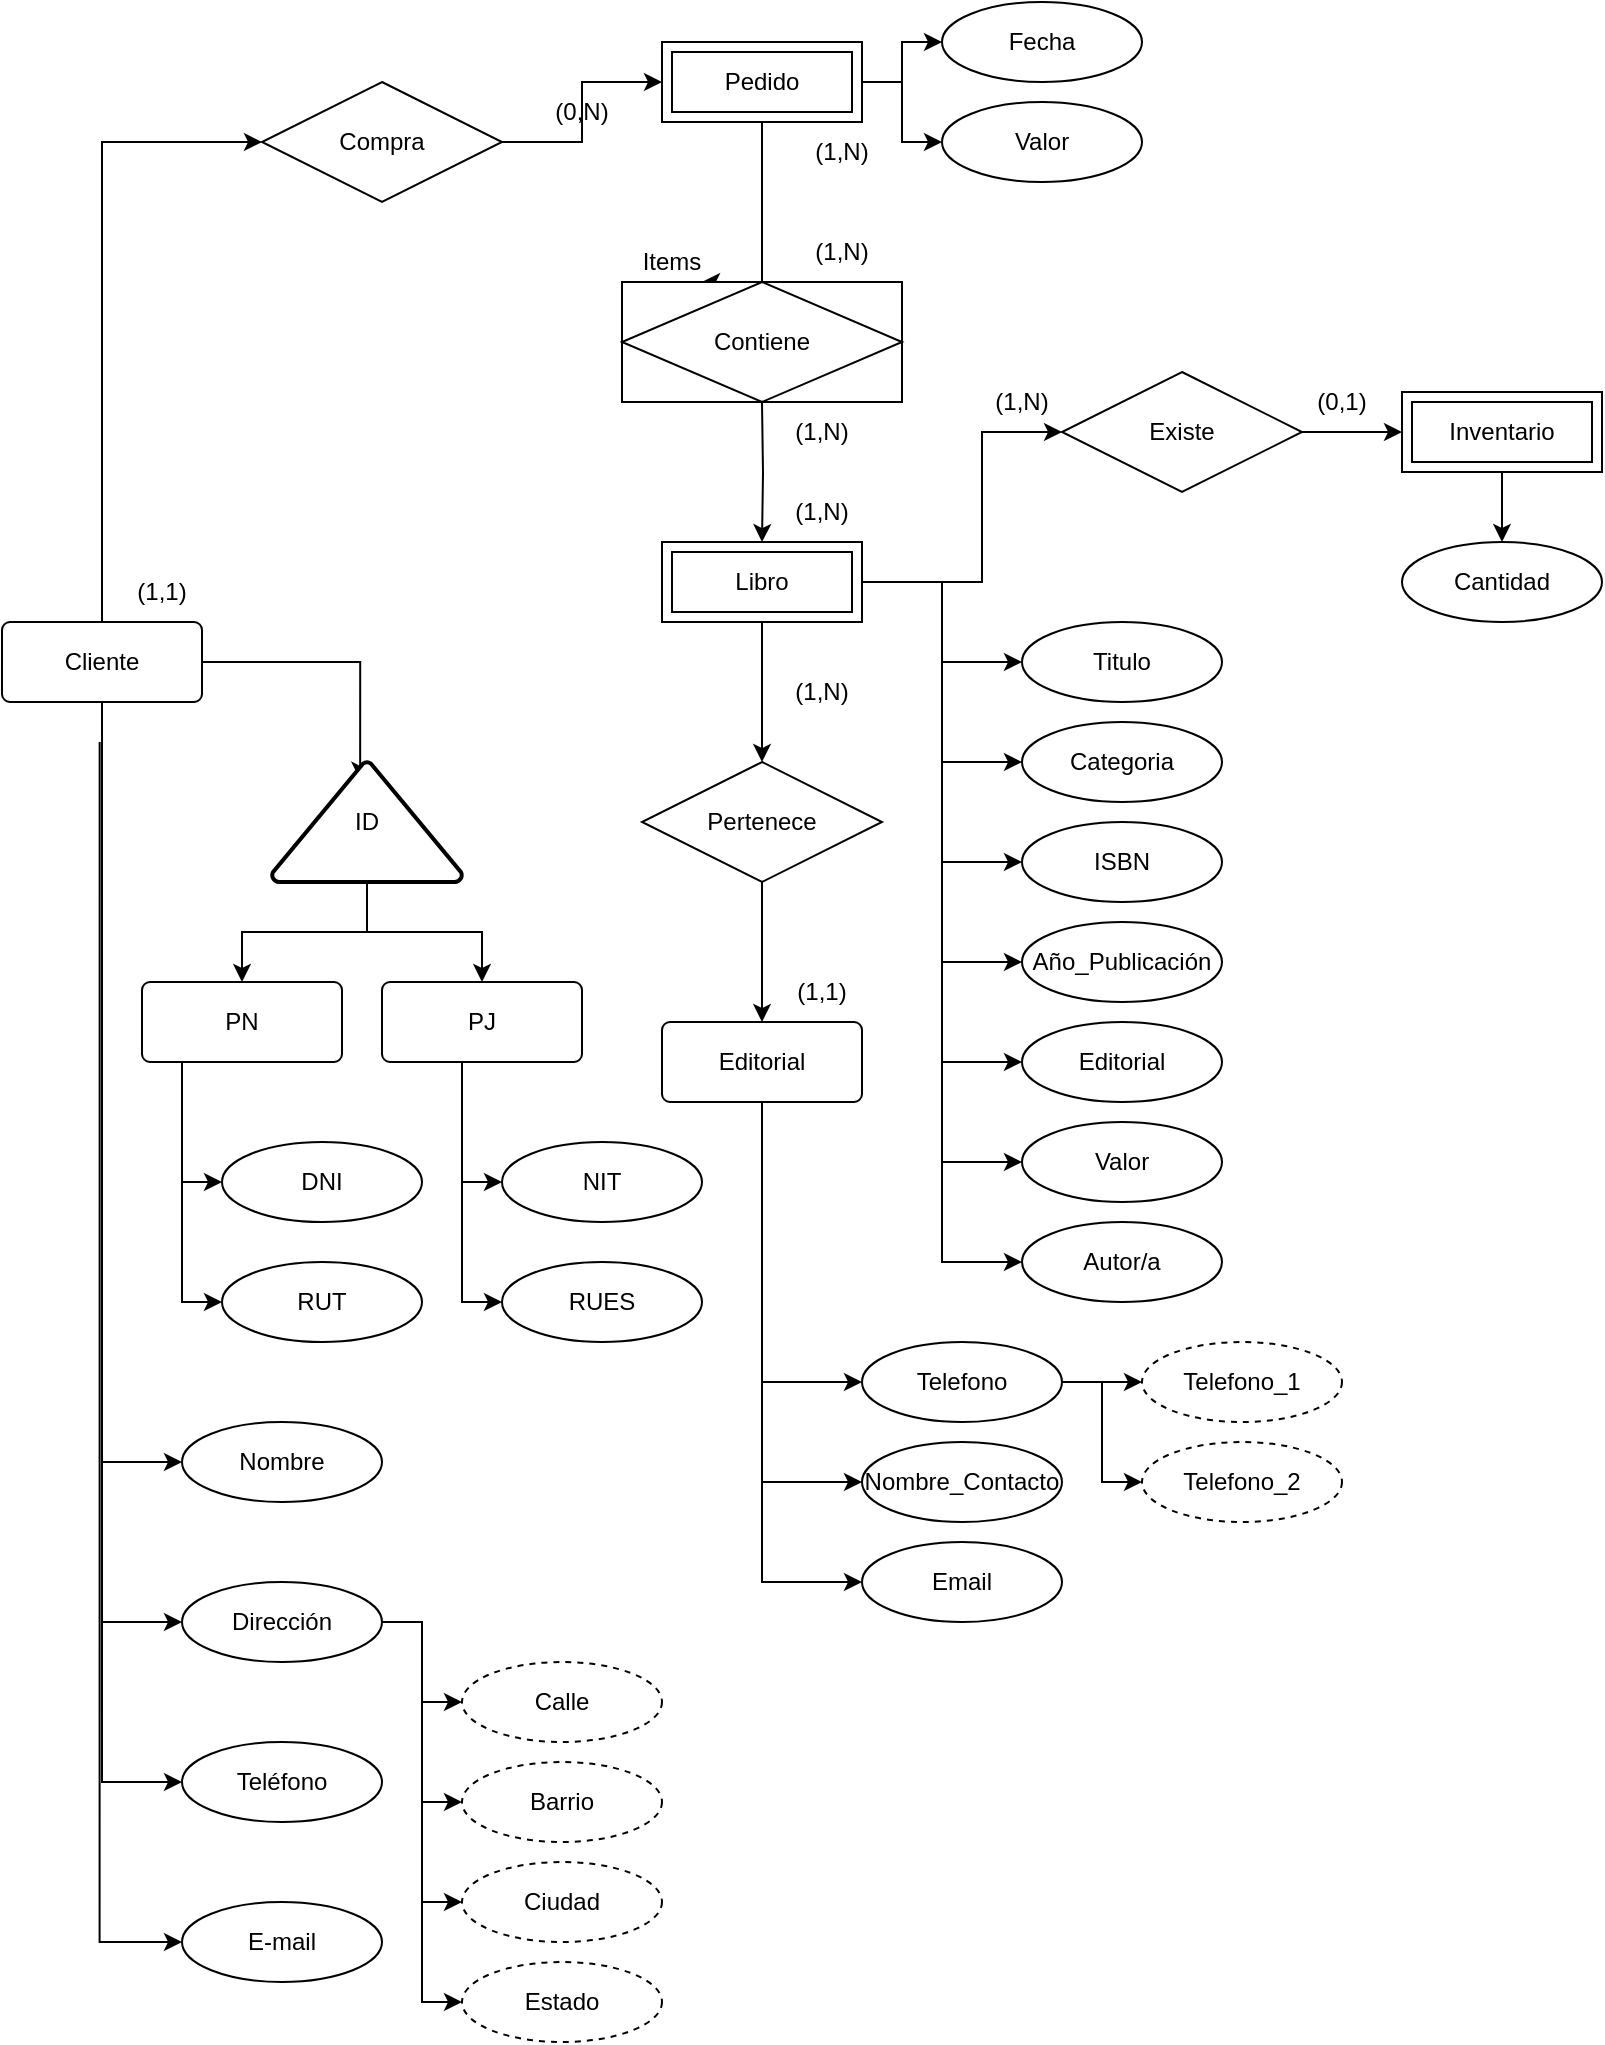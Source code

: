 <mxfile version="26.2.14">
  <diagram name="Página-1" id="OLn8vRMohXvubUvZaAsE">
    <mxGraphModel dx="1226" dy="733" grid="1" gridSize="10" guides="1" tooltips="1" connect="1" arrows="1" fold="1" page="1" pageScale="1" pageWidth="827" pageHeight="1169" math="0" shadow="0">
      <root>
        <mxCell id="0" />
        <mxCell id="1" parent="0" />
        <mxCell id="7Fdn9_1kDD7aw7KvLnDt-8" value="" style="edgeStyle=orthogonalEdgeStyle;rounded=0;orthogonalLoop=1;jettySize=auto;html=1;exitX=0.5;exitY=0;exitDx=0;exitDy=0;" parent="1" target="7Fdn9_1kDD7aw7KvLnDt-6" edge="1">
          <mxGeometry relative="1" as="geometry">
            <mxPoint x="30" y="319.94" as="sourcePoint" />
            <mxPoint x="90.118" y="79.999" as="targetPoint" />
            <Array as="points">
              <mxPoint x="60" y="320" />
              <mxPoint x="60" y="80" />
            </Array>
          </mxGeometry>
        </mxCell>
        <mxCell id="ZJ7O9cxaeD2Jd0CNXLAg-9" value="" style="edgeStyle=orthogonalEdgeStyle;rounded=0;orthogonalLoop=1;jettySize=auto;html=1;entryX=0;entryY=0.5;entryDx=0;entryDy=0;" edge="1" parent="1" source="7Fdn9_1kDD7aw7KvLnDt-1" target="ZJ7O9cxaeD2Jd0CNXLAg-50">
          <mxGeometry relative="1" as="geometry">
            <mxPoint x="90.0" y="680.059" as="targetPoint" />
            <Array as="points">
              <mxPoint x="60" y="740" />
            </Array>
          </mxGeometry>
        </mxCell>
        <mxCell id="ZJ7O9cxaeD2Jd0CNXLAg-16" style="edgeStyle=orthogonalEdgeStyle;rounded=0;orthogonalLoop=1;jettySize=auto;html=1;entryX=0;entryY=0.5;entryDx=0;entryDy=0;" edge="1" parent="1" target="ZJ7O9cxaeD2Jd0CNXLAg-51">
          <mxGeometry relative="1" as="geometry">
            <mxPoint x="50" y="359.94" as="sourcePoint" />
            <mxPoint x="90.0" y="760.059" as="targetPoint" />
            <Array as="points">
              <mxPoint x="60" y="360" />
              <mxPoint x="60" y="820" />
            </Array>
          </mxGeometry>
        </mxCell>
        <mxCell id="ZJ7O9cxaeD2Jd0CNXLAg-17" style="edgeStyle=orthogonalEdgeStyle;rounded=0;orthogonalLoop=1;jettySize=auto;html=1;entryX=0;entryY=0.5;entryDx=0;entryDy=0;" edge="1" parent="1" source="7Fdn9_1kDD7aw7KvLnDt-1" target="ZJ7O9cxaeD2Jd0CNXLAg-52">
          <mxGeometry relative="1" as="geometry">
            <mxPoint x="90.0" y="845" as="targetPoint" />
            <Array as="points">
              <mxPoint x="60" y="900" />
            </Array>
          </mxGeometry>
        </mxCell>
        <mxCell id="ZJ7O9cxaeD2Jd0CNXLAg-19" style="edgeStyle=orthogonalEdgeStyle;rounded=0;orthogonalLoop=1;jettySize=auto;html=1;entryX=0;entryY=0.5;entryDx=0;entryDy=0;" edge="1" parent="1" target="ZJ7O9cxaeD2Jd0CNXLAg-53">
          <mxGeometry relative="1" as="geometry">
            <mxPoint x="58.83" y="380" as="sourcePoint" />
            <mxPoint x="110" y="940" as="targetPoint" />
            <Array as="points">
              <mxPoint x="59" y="980" />
            </Array>
          </mxGeometry>
        </mxCell>
        <mxCell id="ZJ7O9cxaeD2Jd0CNXLAg-41" style="edgeStyle=orthogonalEdgeStyle;rounded=0;orthogonalLoop=1;jettySize=auto;html=1;entryX=0.464;entryY=0.148;entryDx=0;entryDy=0;entryPerimeter=0;" edge="1" parent="1" source="7Fdn9_1kDD7aw7KvLnDt-1" target="ZJ7O9cxaeD2Jd0CNXLAg-40">
          <mxGeometry relative="1" as="geometry">
            <mxPoint x="160" y="370" as="targetPoint" />
          </mxGeometry>
        </mxCell>
        <mxCell id="7Fdn9_1kDD7aw7KvLnDt-1" value="Cliente" style="rounded=1;arcSize=10;whiteSpace=wrap;html=1;align=center;" parent="1" vertex="1">
          <mxGeometry x="10" y="320" width="100" height="40" as="geometry" />
        </mxCell>
        <mxCell id="ZJ7O9cxaeD2Jd0CNXLAg-109" style="edgeStyle=orthogonalEdgeStyle;rounded=0;orthogonalLoop=1;jettySize=auto;html=1;entryX=0;entryY=0.5;entryDx=0;entryDy=0;" edge="1" parent="1" source="7Fdn9_1kDD7aw7KvLnDt-2" target="ZJ7O9cxaeD2Jd0CNXLAg-104">
          <mxGeometry relative="1" as="geometry" />
        </mxCell>
        <mxCell id="ZJ7O9cxaeD2Jd0CNXLAg-110" style="edgeStyle=orthogonalEdgeStyle;rounded=0;orthogonalLoop=1;jettySize=auto;html=1;entryX=0;entryY=0.5;entryDx=0;entryDy=0;" edge="1" parent="1" source="7Fdn9_1kDD7aw7KvLnDt-2" target="ZJ7O9cxaeD2Jd0CNXLAg-105">
          <mxGeometry relative="1" as="geometry" />
        </mxCell>
        <mxCell id="ZJ7O9cxaeD2Jd0CNXLAg-111" style="edgeStyle=orthogonalEdgeStyle;rounded=0;orthogonalLoop=1;jettySize=auto;html=1;entryX=0;entryY=0.5;entryDx=0;entryDy=0;" edge="1" parent="1" source="7Fdn9_1kDD7aw7KvLnDt-2" target="ZJ7O9cxaeD2Jd0CNXLAg-106">
          <mxGeometry relative="1" as="geometry" />
        </mxCell>
        <mxCell id="7Fdn9_1kDD7aw7KvLnDt-2" value="Editorial" style="rounded=1;arcSize=10;whiteSpace=wrap;html=1;align=center;" parent="1" vertex="1">
          <mxGeometry x="340" y="520" width="100" height="40" as="geometry" />
        </mxCell>
        <mxCell id="7Fdn9_1kDD7aw7KvLnDt-16" value="" style="edgeStyle=orthogonalEdgeStyle;rounded=0;orthogonalLoop=1;jettySize=auto;html=1;" parent="1" source="7Fdn9_1kDD7aw7KvLnDt-3" edge="1">
          <mxGeometry relative="1" as="geometry">
            <mxPoint x="360" y="150" as="targetPoint" />
            <Array as="points">
              <mxPoint x="390" y="150" />
            </Array>
          </mxGeometry>
        </mxCell>
        <mxCell id="ZJ7O9cxaeD2Jd0CNXLAg-73" style="edgeStyle=orthogonalEdgeStyle;rounded=0;orthogonalLoop=1;jettySize=auto;html=1;" edge="1" parent="1" source="7Fdn9_1kDD7aw7KvLnDt-3" target="ZJ7O9cxaeD2Jd0CNXLAg-71">
          <mxGeometry relative="1" as="geometry" />
        </mxCell>
        <mxCell id="ZJ7O9cxaeD2Jd0CNXLAg-74" style="edgeStyle=orthogonalEdgeStyle;rounded=0;orthogonalLoop=1;jettySize=auto;html=1;entryX=0;entryY=0.5;entryDx=0;entryDy=0;" edge="1" parent="1" source="7Fdn9_1kDD7aw7KvLnDt-3" target="ZJ7O9cxaeD2Jd0CNXLAg-72">
          <mxGeometry relative="1" as="geometry" />
        </mxCell>
        <mxCell id="7Fdn9_1kDD7aw7KvLnDt-3" value="Pedido" style="shape=ext;margin=3;double=1;whiteSpace=wrap;html=1;align=center;" parent="1" vertex="1">
          <mxGeometry x="340" y="30" width="100" height="40" as="geometry" />
        </mxCell>
        <mxCell id="7Fdn9_1kDD7aw7KvLnDt-20" value="" style="edgeStyle=orthogonalEdgeStyle;rounded=0;orthogonalLoop=1;jettySize=auto;html=1;" parent="1" source="7Fdn9_1kDD7aw7KvLnDt-4" target="7Fdn9_1kDD7aw7KvLnDt-19" edge="1">
          <mxGeometry relative="1" as="geometry" />
        </mxCell>
        <mxCell id="ZJ7O9cxaeD2Jd0CNXLAg-79" style="edgeStyle=orthogonalEdgeStyle;rounded=0;orthogonalLoop=1;jettySize=auto;html=1;entryX=0;entryY=0.5;entryDx=0;entryDy=0;" edge="1" parent="1" source="7Fdn9_1kDD7aw7KvLnDt-4" target="7Fdn9_1kDD7aw7KvLnDt-24">
          <mxGeometry relative="1" as="geometry">
            <Array as="points">
              <mxPoint x="500" y="300" />
              <mxPoint x="500" y="225" />
            </Array>
          </mxGeometry>
        </mxCell>
        <mxCell id="ZJ7O9cxaeD2Jd0CNXLAg-91" style="edgeStyle=orthogonalEdgeStyle;rounded=0;orthogonalLoop=1;jettySize=auto;html=1;" edge="1" parent="1" source="7Fdn9_1kDD7aw7KvLnDt-4" target="ZJ7O9cxaeD2Jd0CNXLAg-90">
          <mxGeometry relative="1" as="geometry">
            <Array as="points">
              <mxPoint x="480" y="300" />
              <mxPoint x="480" y="340" />
            </Array>
          </mxGeometry>
        </mxCell>
        <mxCell id="ZJ7O9cxaeD2Jd0CNXLAg-93" style="edgeStyle=orthogonalEdgeStyle;rounded=0;orthogonalLoop=1;jettySize=auto;html=1;entryX=0;entryY=0.5;entryDx=0;entryDy=0;" edge="1" parent="1" source="7Fdn9_1kDD7aw7KvLnDt-4" target="ZJ7O9cxaeD2Jd0CNXLAg-92">
          <mxGeometry relative="1" as="geometry" />
        </mxCell>
        <mxCell id="ZJ7O9cxaeD2Jd0CNXLAg-95" style="edgeStyle=orthogonalEdgeStyle;rounded=0;orthogonalLoop=1;jettySize=auto;html=1;entryX=0;entryY=0.5;entryDx=0;entryDy=0;" edge="1" parent="1" source="7Fdn9_1kDD7aw7KvLnDt-4" target="ZJ7O9cxaeD2Jd0CNXLAg-94">
          <mxGeometry relative="1" as="geometry" />
        </mxCell>
        <mxCell id="ZJ7O9cxaeD2Jd0CNXLAg-97" style="edgeStyle=orthogonalEdgeStyle;rounded=0;orthogonalLoop=1;jettySize=auto;html=1;entryX=0;entryY=0.5;entryDx=0;entryDy=0;" edge="1" parent="1" source="7Fdn9_1kDD7aw7KvLnDt-4" target="ZJ7O9cxaeD2Jd0CNXLAg-96">
          <mxGeometry relative="1" as="geometry" />
        </mxCell>
        <mxCell id="ZJ7O9cxaeD2Jd0CNXLAg-101" style="edgeStyle=orthogonalEdgeStyle;rounded=0;orthogonalLoop=1;jettySize=auto;html=1;entryX=0;entryY=0.5;entryDx=0;entryDy=0;" edge="1" parent="1" source="7Fdn9_1kDD7aw7KvLnDt-4" target="ZJ7O9cxaeD2Jd0CNXLAg-99">
          <mxGeometry relative="1" as="geometry" />
        </mxCell>
        <mxCell id="ZJ7O9cxaeD2Jd0CNXLAg-102" style="edgeStyle=orthogonalEdgeStyle;rounded=0;orthogonalLoop=1;jettySize=auto;html=1;entryX=0;entryY=0.5;entryDx=0;entryDy=0;" edge="1" parent="1" source="7Fdn9_1kDD7aw7KvLnDt-4" target="ZJ7O9cxaeD2Jd0CNXLAg-100">
          <mxGeometry relative="1" as="geometry" />
        </mxCell>
        <mxCell id="ZJ7O9cxaeD2Jd0CNXLAg-103" style="edgeStyle=orthogonalEdgeStyle;rounded=0;orthogonalLoop=1;jettySize=auto;html=1;entryX=0;entryY=0.5;entryDx=0;entryDy=0;" edge="1" parent="1" source="7Fdn9_1kDD7aw7KvLnDt-4" target="ZJ7O9cxaeD2Jd0CNXLAg-98">
          <mxGeometry relative="1" as="geometry" />
        </mxCell>
        <mxCell id="7Fdn9_1kDD7aw7KvLnDt-4" value="Libro" style="shape=ext;margin=3;double=1;whiteSpace=wrap;html=1;align=center;" parent="1" vertex="1">
          <mxGeometry x="340" y="280" width="100" height="40" as="geometry" />
        </mxCell>
        <mxCell id="ZJ7O9cxaeD2Jd0CNXLAg-88" value="" style="edgeStyle=orthogonalEdgeStyle;rounded=0;orthogonalLoop=1;jettySize=auto;html=1;" edge="1" parent="1" source="7Fdn9_1kDD7aw7KvLnDt-5" target="ZJ7O9cxaeD2Jd0CNXLAg-75">
          <mxGeometry relative="1" as="geometry" />
        </mxCell>
        <mxCell id="7Fdn9_1kDD7aw7KvLnDt-5" value="Inventario" style="shape=ext;margin=3;double=1;whiteSpace=wrap;html=1;align=center;" parent="1" vertex="1">
          <mxGeometry x="710" y="205" width="100" height="40" as="geometry" />
        </mxCell>
        <mxCell id="7Fdn9_1kDD7aw7KvLnDt-9" value="" style="edgeStyle=orthogonalEdgeStyle;rounded=0;orthogonalLoop=1;jettySize=auto;html=1;" parent="1" source="7Fdn9_1kDD7aw7KvLnDt-6" target="7Fdn9_1kDD7aw7KvLnDt-3" edge="1">
          <mxGeometry relative="1" as="geometry" />
        </mxCell>
        <mxCell id="7Fdn9_1kDD7aw7KvLnDt-6" value="Compra" style="shape=rhombus;perimeter=rhombusPerimeter;whiteSpace=wrap;html=1;align=center;" parent="1" vertex="1">
          <mxGeometry x="140" y="50" width="120" height="60" as="geometry" />
        </mxCell>
        <mxCell id="7Fdn9_1kDD7aw7KvLnDt-10" value="(1,1)" style="text;html=1;align=center;verticalAlign=middle;whiteSpace=wrap;rounded=0;" parent="1" vertex="1">
          <mxGeometry x="60" y="290" width="60" height="30" as="geometry" />
        </mxCell>
        <mxCell id="7Fdn9_1kDD7aw7KvLnDt-11" value="(0,N)" style="text;html=1;align=center;verticalAlign=middle;whiteSpace=wrap;rounded=0;" parent="1" vertex="1">
          <mxGeometry x="270" y="50" width="60" height="30" as="geometry" />
        </mxCell>
        <mxCell id="7Fdn9_1kDD7aw7KvLnDt-17" value="" style="edgeStyle=orthogonalEdgeStyle;rounded=0;orthogonalLoop=1;jettySize=auto;html=1;" parent="1" target="7Fdn9_1kDD7aw7KvLnDt-4" edge="1">
          <mxGeometry relative="1" as="geometry">
            <mxPoint x="390" y="210" as="sourcePoint" />
          </mxGeometry>
        </mxCell>
        <mxCell id="7Fdn9_1kDD7aw7KvLnDt-14" value="(1,N)" style="text;html=1;align=center;verticalAlign=middle;whiteSpace=wrap;rounded=0;" parent="1" vertex="1">
          <mxGeometry x="400" y="70" width="60" height="30" as="geometry" />
        </mxCell>
        <mxCell id="7Fdn9_1kDD7aw7KvLnDt-18" value="(1,N)" style="text;html=1;align=center;verticalAlign=middle;whiteSpace=wrap;rounded=0;" parent="1" vertex="1">
          <mxGeometry x="390" y="250" width="60" height="30" as="geometry" />
        </mxCell>
        <mxCell id="7Fdn9_1kDD7aw7KvLnDt-21" value="" style="edgeStyle=orthogonalEdgeStyle;rounded=0;orthogonalLoop=1;jettySize=auto;html=1;" parent="1" source="7Fdn9_1kDD7aw7KvLnDt-19" target="7Fdn9_1kDD7aw7KvLnDt-2" edge="1">
          <mxGeometry relative="1" as="geometry" />
        </mxCell>
        <mxCell id="7Fdn9_1kDD7aw7KvLnDt-19" value="Pertenece" style="shape=rhombus;perimeter=rhombusPerimeter;whiteSpace=wrap;html=1;align=center;" parent="1" vertex="1">
          <mxGeometry x="330" y="390" width="120" height="60" as="geometry" />
        </mxCell>
        <mxCell id="7Fdn9_1kDD7aw7KvLnDt-22" value="(1,N)" style="text;html=1;align=center;verticalAlign=middle;whiteSpace=wrap;rounded=0;" parent="1" vertex="1">
          <mxGeometry x="390" y="340" width="60" height="30" as="geometry" />
        </mxCell>
        <mxCell id="7Fdn9_1kDD7aw7KvLnDt-23" value="(1,1)" style="text;html=1;align=center;verticalAlign=middle;whiteSpace=wrap;rounded=0;" parent="1" vertex="1">
          <mxGeometry x="390" y="490" width="60" height="30" as="geometry" />
        </mxCell>
        <mxCell id="ZJ7O9cxaeD2Jd0CNXLAg-77" style="edgeStyle=orthogonalEdgeStyle;rounded=0;orthogonalLoop=1;jettySize=auto;html=1;" edge="1" parent="1" source="7Fdn9_1kDD7aw7KvLnDt-24" target="7Fdn9_1kDD7aw7KvLnDt-5">
          <mxGeometry relative="1" as="geometry">
            <mxPoint x="710" y="225" as="targetPoint" />
          </mxGeometry>
        </mxCell>
        <mxCell id="7Fdn9_1kDD7aw7KvLnDt-24" value="Existe" style="shape=rhombus;perimeter=rhombusPerimeter;whiteSpace=wrap;html=1;align=center;" parent="1" vertex="1">
          <mxGeometry x="540" y="195" width="120" height="60" as="geometry" />
        </mxCell>
        <mxCell id="7Fdn9_1kDD7aw7KvLnDt-27" value="(1,N)" style="text;html=1;align=center;verticalAlign=middle;whiteSpace=wrap;rounded=0;" parent="1" vertex="1">
          <mxGeometry x="490" y="195" width="60" height="30" as="geometry" />
        </mxCell>
        <mxCell id="7Fdn9_1kDD7aw7KvLnDt-28" value="(0,1)" style="text;html=1;align=center;verticalAlign=middle;whiteSpace=wrap;rounded=0;" parent="1" vertex="1">
          <mxGeometry x="650" y="195" width="60" height="30" as="geometry" />
        </mxCell>
        <mxCell id="ZJ7O9cxaeD2Jd0CNXLAg-1" value="Contiene" style="shape=associativeEntity;whiteSpace=wrap;html=1;align=center;" vertex="1" parent="1">
          <mxGeometry x="320" y="150" width="140" height="60" as="geometry" />
        </mxCell>
        <mxCell id="ZJ7O9cxaeD2Jd0CNXLAg-2" value="Items" style="text;html=1;align=center;verticalAlign=middle;whiteSpace=wrap;rounded=0;" vertex="1" parent="1">
          <mxGeometry x="320" y="130" width="50" height="20" as="geometry" />
        </mxCell>
        <mxCell id="ZJ7O9cxaeD2Jd0CNXLAg-4" value="(1,N)" style="text;html=1;align=center;verticalAlign=middle;whiteSpace=wrap;rounded=0;" vertex="1" parent="1">
          <mxGeometry x="400" y="120" width="60" height="30" as="geometry" />
        </mxCell>
        <mxCell id="ZJ7O9cxaeD2Jd0CNXLAg-5" value="(1,N)" style="text;html=1;align=center;verticalAlign=middle;whiteSpace=wrap;rounded=0;" vertex="1" parent="1">
          <mxGeometry x="390" y="210" width="60" height="30" as="geometry" />
        </mxCell>
        <mxCell id="ZJ7O9cxaeD2Jd0CNXLAg-45" style="edgeStyle=orthogonalEdgeStyle;rounded=0;orthogonalLoop=1;jettySize=auto;html=1;entryX=0.5;entryY=0;entryDx=0;entryDy=0;" edge="1" parent="1" source="ZJ7O9cxaeD2Jd0CNXLAg-40" target="ZJ7O9cxaeD2Jd0CNXLAg-43">
          <mxGeometry relative="1" as="geometry" />
        </mxCell>
        <mxCell id="ZJ7O9cxaeD2Jd0CNXLAg-46" style="edgeStyle=orthogonalEdgeStyle;rounded=0;orthogonalLoop=1;jettySize=auto;html=1;" edge="1" parent="1" source="ZJ7O9cxaeD2Jd0CNXLAg-40" target="ZJ7O9cxaeD2Jd0CNXLAg-44">
          <mxGeometry relative="1" as="geometry" />
        </mxCell>
        <mxCell id="ZJ7O9cxaeD2Jd0CNXLAg-40" value="ID" style="strokeWidth=2;html=1;shape=mxgraph.flowchart.extract_or_measurement;whiteSpace=wrap;" vertex="1" parent="1">
          <mxGeometry x="145" y="390" width="95" height="60" as="geometry" />
        </mxCell>
        <mxCell id="ZJ7O9cxaeD2Jd0CNXLAg-59" style="edgeStyle=orthogonalEdgeStyle;rounded=0;orthogonalLoop=1;jettySize=auto;html=1;" edge="1" parent="1" source="ZJ7O9cxaeD2Jd0CNXLAg-43" target="ZJ7O9cxaeD2Jd0CNXLAg-54">
          <mxGeometry relative="1" as="geometry">
            <Array as="points">
              <mxPoint x="100" y="590" />
              <mxPoint x="100" y="590" />
            </Array>
          </mxGeometry>
        </mxCell>
        <mxCell id="ZJ7O9cxaeD2Jd0CNXLAg-60" style="edgeStyle=orthogonalEdgeStyle;rounded=0;orthogonalLoop=1;jettySize=auto;html=1;entryX=0;entryY=0.5;entryDx=0;entryDy=0;" edge="1" parent="1" source="ZJ7O9cxaeD2Jd0CNXLAg-43" target="ZJ7O9cxaeD2Jd0CNXLAg-55">
          <mxGeometry relative="1" as="geometry">
            <Array as="points">
              <mxPoint x="100" y="660" />
            </Array>
          </mxGeometry>
        </mxCell>
        <mxCell id="ZJ7O9cxaeD2Jd0CNXLAg-43" value="PN" style="rounded=1;arcSize=10;whiteSpace=wrap;html=1;align=center;" vertex="1" parent="1">
          <mxGeometry x="80" y="500" width="100" height="40" as="geometry" />
        </mxCell>
        <mxCell id="ZJ7O9cxaeD2Jd0CNXLAg-61" style="edgeStyle=orthogonalEdgeStyle;rounded=0;orthogonalLoop=1;jettySize=auto;html=1;entryX=0;entryY=0.5;entryDx=0;entryDy=0;" edge="1" parent="1" source="ZJ7O9cxaeD2Jd0CNXLAg-44" target="ZJ7O9cxaeD2Jd0CNXLAg-56">
          <mxGeometry relative="1" as="geometry">
            <Array as="points">
              <mxPoint x="240" y="600" />
            </Array>
          </mxGeometry>
        </mxCell>
        <mxCell id="ZJ7O9cxaeD2Jd0CNXLAg-62" style="edgeStyle=orthogonalEdgeStyle;rounded=0;orthogonalLoop=1;jettySize=auto;html=1;" edge="1" parent="1" source="ZJ7O9cxaeD2Jd0CNXLAg-44" target="ZJ7O9cxaeD2Jd0CNXLAg-57">
          <mxGeometry relative="1" as="geometry">
            <Array as="points">
              <mxPoint x="240" y="650" />
              <mxPoint x="240" y="650" />
            </Array>
          </mxGeometry>
        </mxCell>
        <mxCell id="ZJ7O9cxaeD2Jd0CNXLAg-44" value="PJ" style="rounded=1;arcSize=10;whiteSpace=wrap;html=1;align=center;" vertex="1" parent="1">
          <mxGeometry x="200" y="500" width="100" height="40" as="geometry" />
        </mxCell>
        <mxCell id="ZJ7O9cxaeD2Jd0CNXLAg-50" value="Nombre" style="ellipse;whiteSpace=wrap;html=1;align=center;" vertex="1" parent="1">
          <mxGeometry x="100" y="720" width="100" height="40" as="geometry" />
        </mxCell>
        <mxCell id="ZJ7O9cxaeD2Jd0CNXLAg-64" style="edgeStyle=orthogonalEdgeStyle;rounded=0;orthogonalLoop=1;jettySize=auto;html=1;entryX=0;entryY=0.5;entryDx=0;entryDy=0;" edge="1" parent="1" source="ZJ7O9cxaeD2Jd0CNXLAg-51" target="ZJ7O9cxaeD2Jd0CNXLAg-63">
          <mxGeometry relative="1" as="geometry" />
        </mxCell>
        <mxCell id="ZJ7O9cxaeD2Jd0CNXLAg-66" style="edgeStyle=orthogonalEdgeStyle;rounded=0;orthogonalLoop=1;jettySize=auto;html=1;entryX=0;entryY=0.5;entryDx=0;entryDy=0;" edge="1" parent="1" source="ZJ7O9cxaeD2Jd0CNXLAg-51" target="ZJ7O9cxaeD2Jd0CNXLAg-65">
          <mxGeometry relative="1" as="geometry" />
        </mxCell>
        <mxCell id="ZJ7O9cxaeD2Jd0CNXLAg-68" style="edgeStyle=orthogonalEdgeStyle;rounded=0;orthogonalLoop=1;jettySize=auto;html=1;entryX=0;entryY=0.5;entryDx=0;entryDy=0;" edge="1" parent="1" source="ZJ7O9cxaeD2Jd0CNXLAg-51" target="ZJ7O9cxaeD2Jd0CNXLAg-67">
          <mxGeometry relative="1" as="geometry" />
        </mxCell>
        <mxCell id="ZJ7O9cxaeD2Jd0CNXLAg-70" style="edgeStyle=orthogonalEdgeStyle;rounded=0;orthogonalLoop=1;jettySize=auto;html=1;entryX=0;entryY=0.5;entryDx=0;entryDy=0;" edge="1" parent="1" source="ZJ7O9cxaeD2Jd0CNXLAg-51" target="ZJ7O9cxaeD2Jd0CNXLAg-69">
          <mxGeometry relative="1" as="geometry" />
        </mxCell>
        <mxCell id="ZJ7O9cxaeD2Jd0CNXLAg-51" value="Dirección" style="ellipse;whiteSpace=wrap;html=1;align=center;" vertex="1" parent="1">
          <mxGeometry x="100" y="800" width="100" height="40" as="geometry" />
        </mxCell>
        <mxCell id="ZJ7O9cxaeD2Jd0CNXLAg-52" value="Teléfono" style="ellipse;whiteSpace=wrap;html=1;align=center;" vertex="1" parent="1">
          <mxGeometry x="100" y="880" width="100" height="40" as="geometry" />
        </mxCell>
        <mxCell id="ZJ7O9cxaeD2Jd0CNXLAg-53" value="E-mail" style="ellipse;whiteSpace=wrap;html=1;align=center;" vertex="1" parent="1">
          <mxGeometry x="100" y="960" width="100" height="40" as="geometry" />
        </mxCell>
        <mxCell id="ZJ7O9cxaeD2Jd0CNXLAg-54" value="DNI" style="ellipse;whiteSpace=wrap;html=1;align=center;" vertex="1" parent="1">
          <mxGeometry x="120" y="580" width="100" height="40" as="geometry" />
        </mxCell>
        <mxCell id="ZJ7O9cxaeD2Jd0CNXLAg-55" value="RUT" style="ellipse;whiteSpace=wrap;html=1;align=center;" vertex="1" parent="1">
          <mxGeometry x="120" y="640" width="100" height="40" as="geometry" />
        </mxCell>
        <mxCell id="ZJ7O9cxaeD2Jd0CNXLAg-56" value="NIT" style="ellipse;whiteSpace=wrap;html=1;align=center;" vertex="1" parent="1">
          <mxGeometry x="260" y="580" width="100" height="40" as="geometry" />
        </mxCell>
        <mxCell id="ZJ7O9cxaeD2Jd0CNXLAg-57" value="RUES" style="ellipse;whiteSpace=wrap;html=1;align=center;" vertex="1" parent="1">
          <mxGeometry x="260" y="640" width="100" height="40" as="geometry" />
        </mxCell>
        <mxCell id="ZJ7O9cxaeD2Jd0CNXLAg-63" value="Calle" style="ellipse;whiteSpace=wrap;html=1;align=center;dashed=1;" vertex="1" parent="1">
          <mxGeometry x="240" y="840" width="100" height="40" as="geometry" />
        </mxCell>
        <mxCell id="ZJ7O9cxaeD2Jd0CNXLAg-65" value="Barrio" style="ellipse;whiteSpace=wrap;html=1;align=center;dashed=1;" vertex="1" parent="1">
          <mxGeometry x="240" y="890" width="100" height="40" as="geometry" />
        </mxCell>
        <mxCell id="ZJ7O9cxaeD2Jd0CNXLAg-67" value="Ciudad" style="ellipse;whiteSpace=wrap;html=1;align=center;dashed=1;" vertex="1" parent="1">
          <mxGeometry x="240" y="940" width="100" height="40" as="geometry" />
        </mxCell>
        <mxCell id="ZJ7O9cxaeD2Jd0CNXLAg-69" value="Estado" style="ellipse;whiteSpace=wrap;html=1;align=center;dashed=1;" vertex="1" parent="1">
          <mxGeometry x="240" y="990" width="100" height="40" as="geometry" />
        </mxCell>
        <mxCell id="ZJ7O9cxaeD2Jd0CNXLAg-71" value="Fecha" style="ellipse;whiteSpace=wrap;html=1;align=center;" vertex="1" parent="1">
          <mxGeometry x="480" y="10" width="100" height="40" as="geometry" />
        </mxCell>
        <mxCell id="ZJ7O9cxaeD2Jd0CNXLAg-72" value="Valor" style="ellipse;whiteSpace=wrap;html=1;align=center;" vertex="1" parent="1">
          <mxGeometry x="480" y="60" width="100" height="40" as="geometry" />
        </mxCell>
        <mxCell id="ZJ7O9cxaeD2Jd0CNXLAg-75" value="Cantidad" style="ellipse;whiteSpace=wrap;html=1;align=center;" vertex="1" parent="1">
          <mxGeometry x="710" y="280" width="100" height="40" as="geometry" />
        </mxCell>
        <mxCell id="ZJ7O9cxaeD2Jd0CNXLAg-90" value="Titulo" style="ellipse;whiteSpace=wrap;html=1;align=center;" vertex="1" parent="1">
          <mxGeometry x="520" y="320" width="100" height="40" as="geometry" />
        </mxCell>
        <mxCell id="ZJ7O9cxaeD2Jd0CNXLAg-92" value="Categoria" style="ellipse;whiteSpace=wrap;html=1;align=center;" vertex="1" parent="1">
          <mxGeometry x="520" y="370" width="100" height="40" as="geometry" />
        </mxCell>
        <mxCell id="ZJ7O9cxaeD2Jd0CNXLAg-94" value="ISBN" style="ellipse;whiteSpace=wrap;html=1;align=center;" vertex="1" parent="1">
          <mxGeometry x="520" y="420" width="100" height="40" as="geometry" />
        </mxCell>
        <mxCell id="ZJ7O9cxaeD2Jd0CNXLAg-96" value="Año_Publicación" style="ellipse;whiteSpace=wrap;html=1;align=center;" vertex="1" parent="1">
          <mxGeometry x="520" y="470" width="100" height="40" as="geometry" />
        </mxCell>
        <mxCell id="ZJ7O9cxaeD2Jd0CNXLAg-98" value="Editorial" style="ellipse;whiteSpace=wrap;html=1;align=center;" vertex="1" parent="1">
          <mxGeometry x="520" y="520" width="100" height="40" as="geometry" />
        </mxCell>
        <mxCell id="ZJ7O9cxaeD2Jd0CNXLAg-99" value="Valor" style="ellipse;whiteSpace=wrap;html=1;align=center;" vertex="1" parent="1">
          <mxGeometry x="520" y="570" width="100" height="40" as="geometry" />
        </mxCell>
        <mxCell id="ZJ7O9cxaeD2Jd0CNXLAg-100" value="Autor/a" style="ellipse;whiteSpace=wrap;html=1;align=center;" vertex="1" parent="1">
          <mxGeometry x="520" y="620" width="100" height="40" as="geometry" />
        </mxCell>
        <mxCell id="ZJ7O9cxaeD2Jd0CNXLAg-112" style="edgeStyle=orthogonalEdgeStyle;rounded=0;orthogonalLoop=1;jettySize=auto;html=1;entryX=0;entryY=0.5;entryDx=0;entryDy=0;" edge="1" parent="1" source="ZJ7O9cxaeD2Jd0CNXLAg-104" target="ZJ7O9cxaeD2Jd0CNXLAg-107">
          <mxGeometry relative="1" as="geometry" />
        </mxCell>
        <mxCell id="ZJ7O9cxaeD2Jd0CNXLAg-113" style="edgeStyle=orthogonalEdgeStyle;rounded=0;orthogonalLoop=1;jettySize=auto;html=1;entryX=0;entryY=0.5;entryDx=0;entryDy=0;" edge="1" parent="1" source="ZJ7O9cxaeD2Jd0CNXLAg-104" target="ZJ7O9cxaeD2Jd0CNXLAg-108">
          <mxGeometry relative="1" as="geometry" />
        </mxCell>
        <mxCell id="ZJ7O9cxaeD2Jd0CNXLAg-104" value="Telefono" style="ellipse;whiteSpace=wrap;html=1;align=center;" vertex="1" parent="1">
          <mxGeometry x="440" y="680" width="100" height="40" as="geometry" />
        </mxCell>
        <mxCell id="ZJ7O9cxaeD2Jd0CNXLAg-105" value="Nombre_Contacto" style="ellipse;whiteSpace=wrap;html=1;align=center;" vertex="1" parent="1">
          <mxGeometry x="440" y="730" width="100" height="40" as="geometry" />
        </mxCell>
        <mxCell id="ZJ7O9cxaeD2Jd0CNXLAg-106" value="Email" style="ellipse;whiteSpace=wrap;html=1;align=center;" vertex="1" parent="1">
          <mxGeometry x="440" y="780" width="100" height="40" as="geometry" />
        </mxCell>
        <mxCell id="ZJ7O9cxaeD2Jd0CNXLAg-107" value="Telefono_1" style="ellipse;whiteSpace=wrap;html=1;align=center;dashed=1;" vertex="1" parent="1">
          <mxGeometry x="580" y="680" width="100" height="40" as="geometry" />
        </mxCell>
        <mxCell id="ZJ7O9cxaeD2Jd0CNXLAg-108" value="Telefono_2" style="ellipse;whiteSpace=wrap;html=1;align=center;dashed=1;" vertex="1" parent="1">
          <mxGeometry x="580" y="730" width="100" height="40" as="geometry" />
        </mxCell>
      </root>
    </mxGraphModel>
  </diagram>
</mxfile>

